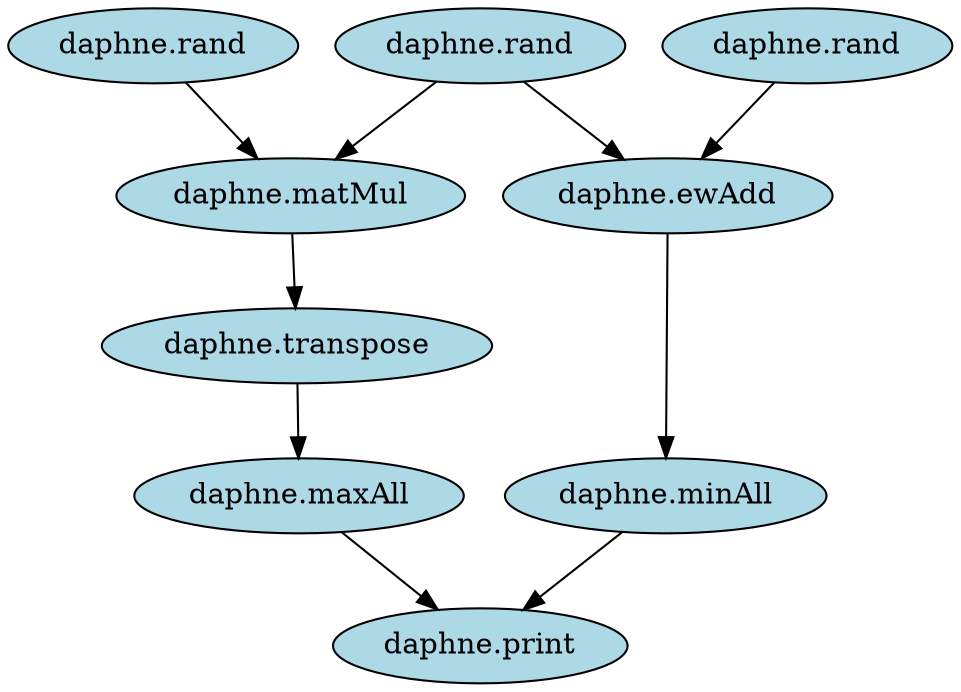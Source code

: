digraph G {
  compound = true;
  node[style=filled];
  v15 [label = "daphne.rand", shape = ellipse, fillcolor = lightblue]; 
  v16 [label = "daphne.rand", shape = ellipse, fillcolor = lightblue]; 
  v17 [label = "daphne.rand", shape = ellipse, fillcolor = lightblue]; 
  v18 [label = "daphne.matMul", shape = ellipse, fillcolor = lightblue]; 
  v19 [label = "daphne.ewAdd", shape = ellipse, fillcolor = lightblue]; 
  v20 [label = "daphne.transpose", shape = ellipse, fillcolor = lightblue]; 
  v21 [label = "daphne.maxAll", shape = ellipse, fillcolor = lightblue]; 
  v22 [label = "daphne.minAll", shape = ellipse, fillcolor = lightblue]; 
  v24 [label = "daphne.print", shape = ellipse, fillcolor = lightblue];  
  v16 -> v18 [label = "", style = solid];
  v15 -> v18 [label = "", style = solid];
  v16 -> v19 [label = "", style = solid];
  v17 -> v19 [label = "", style = solid];
  v18 -> v20 [label = "", style = solid];
  v20 -> v21 [label = "", style = solid];
  v19 -> v22 [label = "", style = solid];
  v21 -> v24 [label = "", style = solid];
  v22 -> v24 [label = "", style = solid];
}